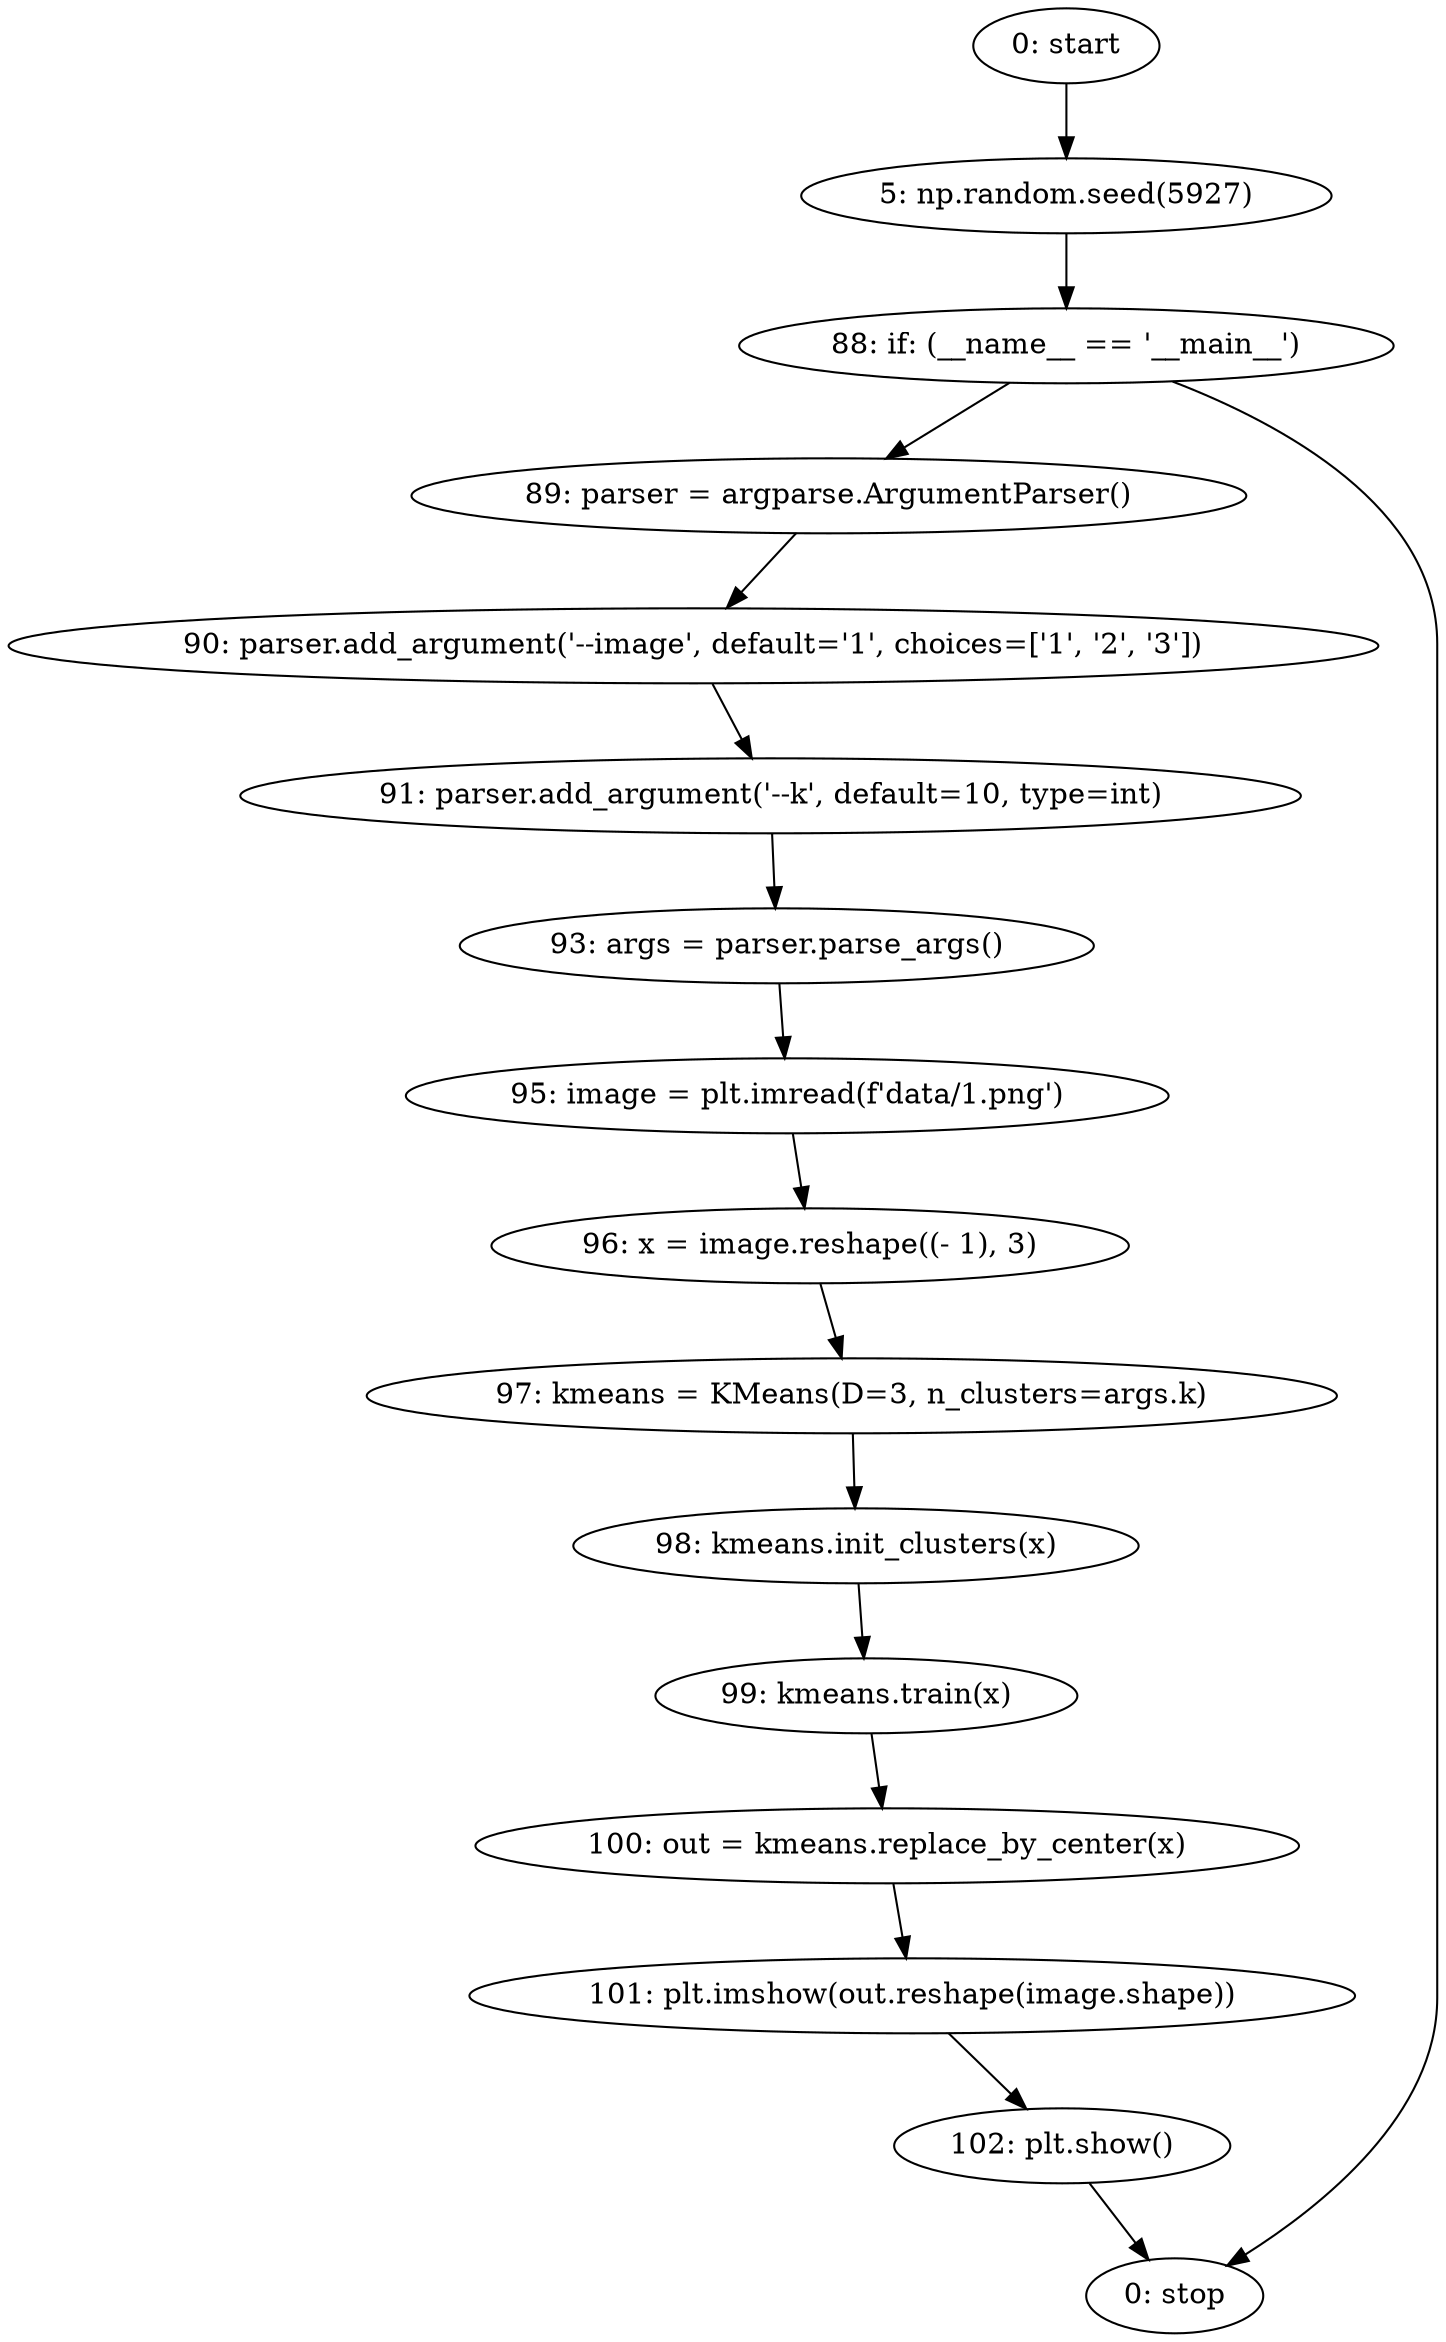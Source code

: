 strict digraph "" {
	node [label="\N"];
	0	 [label="0: start"];
	1	 [label="5: np.random.seed(5927)"];
	0 -> 1;
	2	 [label="88: if: (__name__ == '__main__')"];
	1 -> 2;
	3	 [label="89: parser = argparse.ArgumentParser()"];
	2 -> 3;
	15	 [label="0: stop"];
	2 -> 15;
	4	 [label="90: parser.add_argument('--image', default='1', choices=['1', '2', '3'])"];
	3 -> 4;
	5	 [label="91: parser.add_argument('--k', default=10, type=int)"];
	4 -> 5;
	6	 [label="93: args = parser.parse_args()"];
	5 -> 6;
	7	 [label="95: image = plt.imread(f'data/1.png')"];
	6 -> 7;
	8	 [label="96: x = image.reshape((- 1), 3)"];
	7 -> 8;
	9	 [label="97: kmeans = KMeans(D=3, n_clusters=args.k)"];
	8 -> 9;
	10	 [label="98: kmeans.init_clusters(x)"];
	9 -> 10;
	11	 [label="99: kmeans.train(x)"];
	10 -> 11;
	12	 [label="100: out = kmeans.replace_by_center(x)"];
	11 -> 12;
	13	 [label="101: plt.imshow(out.reshape(image.shape))"];
	12 -> 13;
	14	 [label="102: plt.show()"];
	13 -> 14;
	14 -> 15;
}

